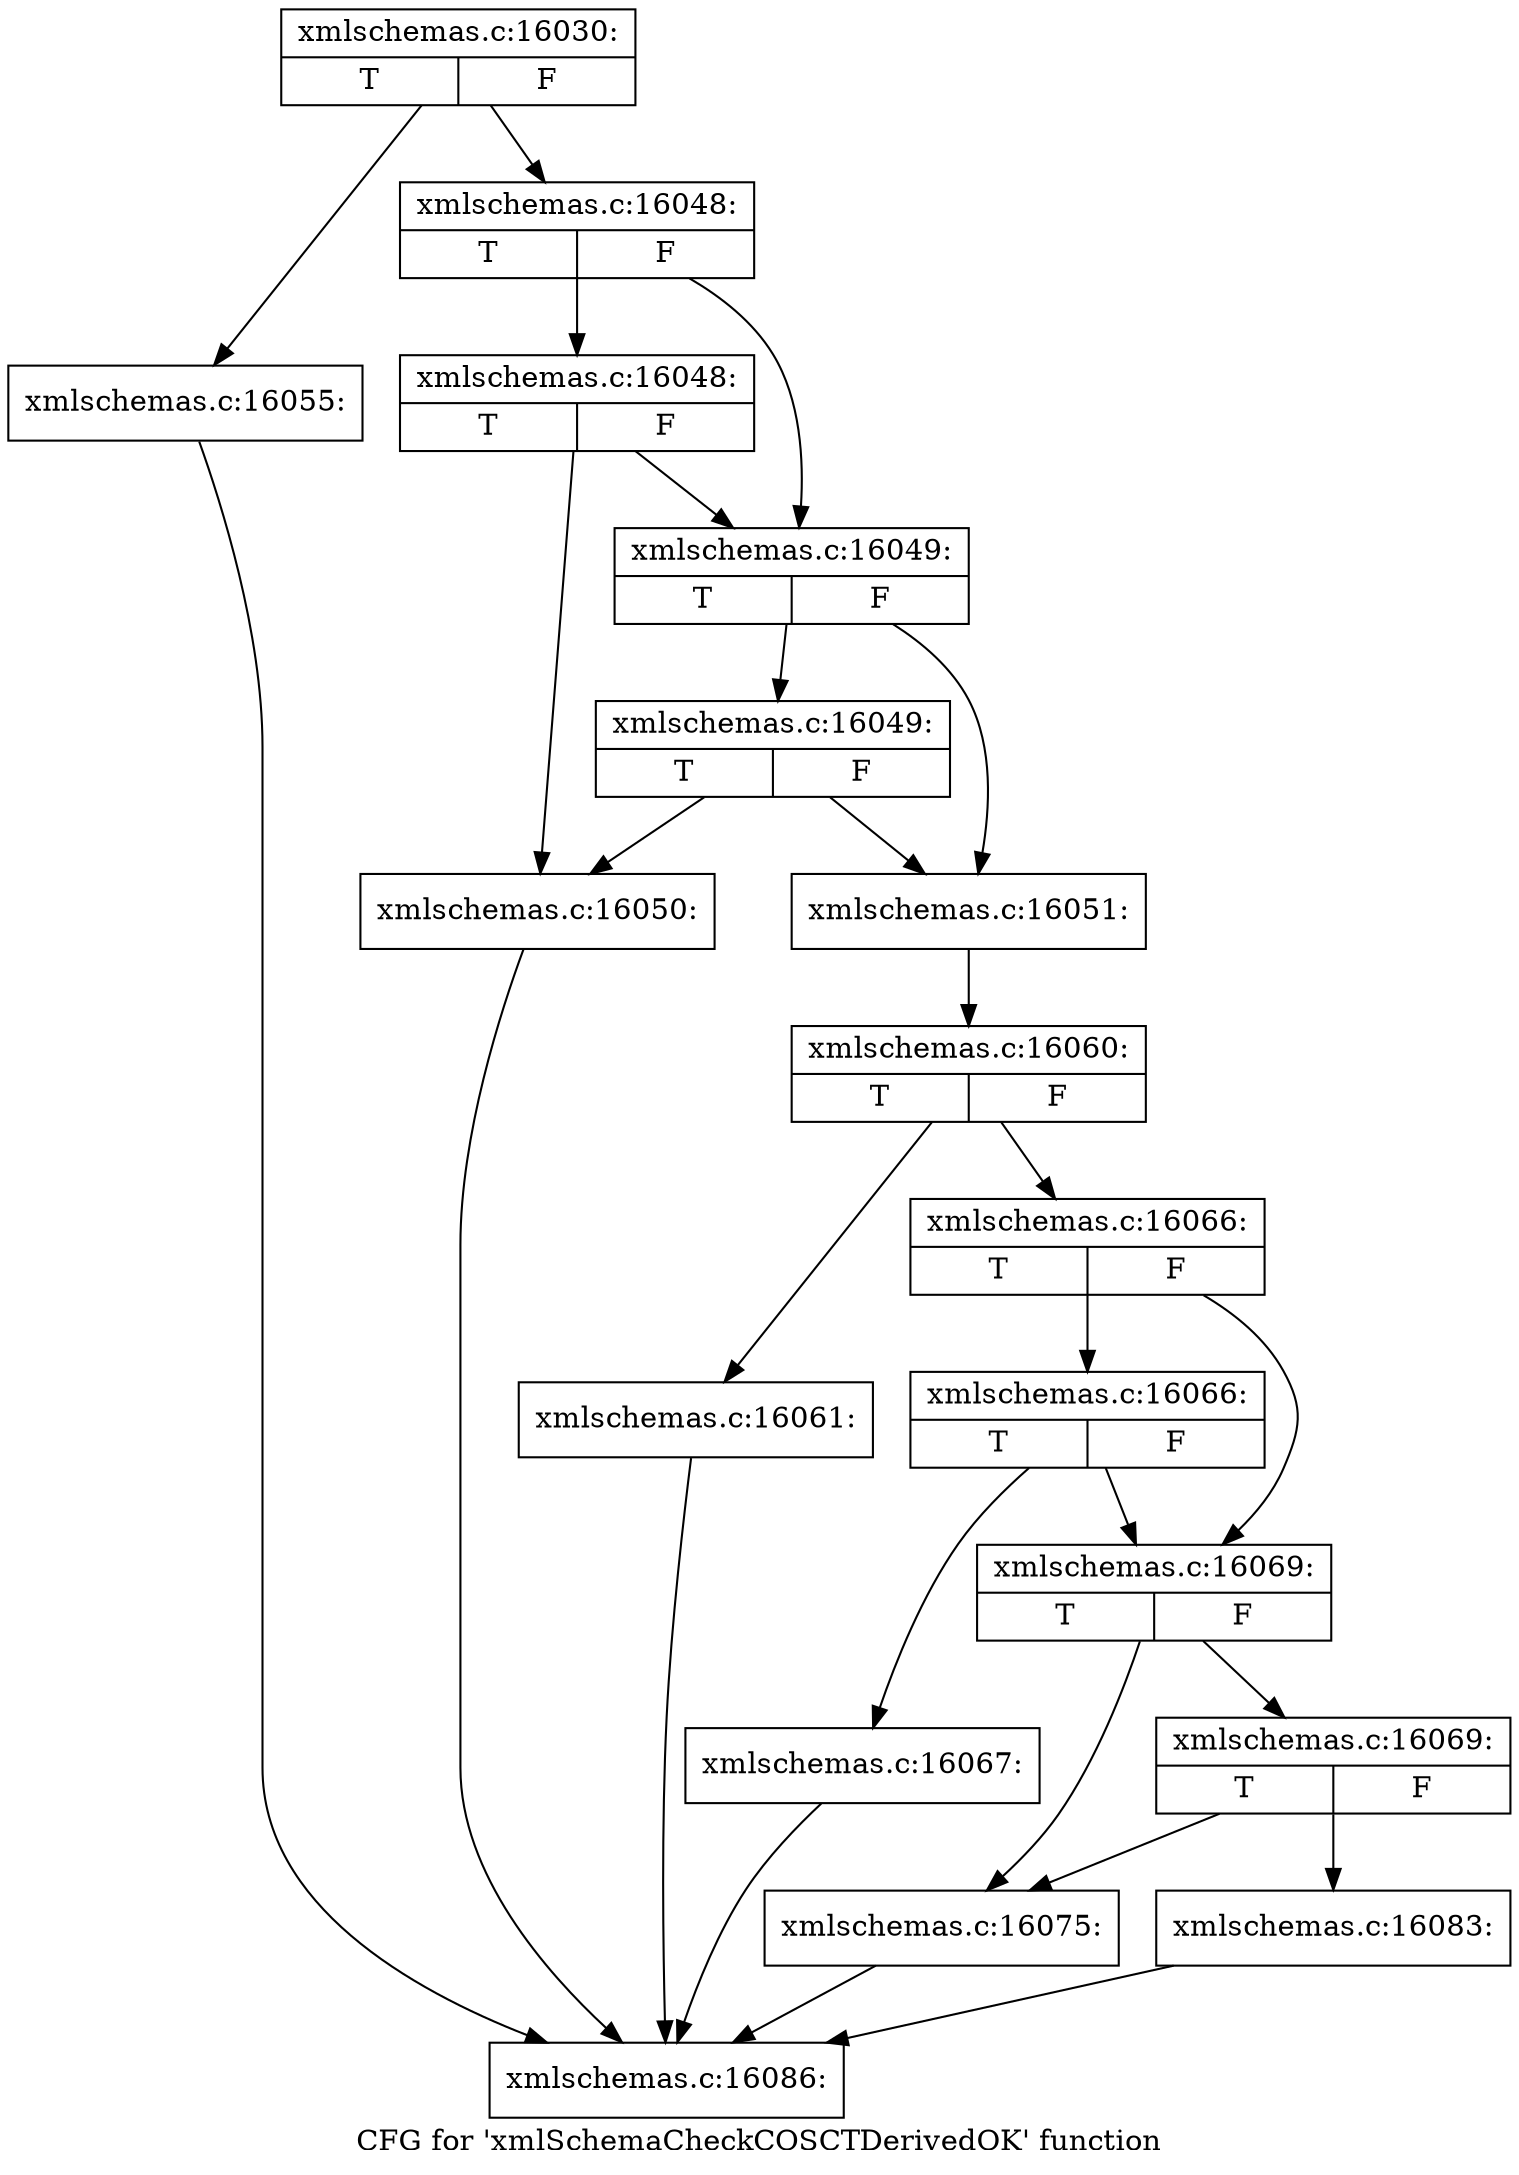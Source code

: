 digraph "CFG for 'xmlSchemaCheckCOSCTDerivedOK' function" {
	label="CFG for 'xmlSchemaCheckCOSCTDerivedOK' function";

	Node0x531c9b0 [shape=record,label="{xmlschemas.c:16030:|{<s0>T|<s1>F}}"];
	Node0x531c9b0 -> Node0x531fbc0;
	Node0x531c9b0 -> Node0x4521b60;
	Node0x4521b60 [shape=record,label="{xmlschemas.c:16048:|{<s0>T|<s1>F}}"];
	Node0x4521b60 -> Node0x531ff40;
	Node0x4521b60 -> Node0x531fef0;
	Node0x531ff40 [shape=record,label="{xmlschemas.c:16048:|{<s0>T|<s1>F}}"];
	Node0x531ff40 -> Node0x531fb70;
	Node0x531ff40 -> Node0x531fef0;
	Node0x531fef0 [shape=record,label="{xmlschemas.c:16049:|{<s0>T|<s1>F}}"];
	Node0x531fef0 -> Node0x5320470;
	Node0x531fef0 -> Node0x531fea0;
	Node0x5320470 [shape=record,label="{xmlschemas.c:16049:|{<s0>T|<s1>F}}"];
	Node0x5320470 -> Node0x531fb70;
	Node0x5320470 -> Node0x531fea0;
	Node0x531fb70 [shape=record,label="{xmlschemas.c:16050:}"];
	Node0x531fb70 -> Node0x4584fc0;
	Node0x531fea0 [shape=record,label="{xmlschemas.c:16051:}"];
	Node0x531fea0 -> Node0x531f890;
	Node0x531fbc0 [shape=record,label="{xmlschemas.c:16055:}"];
	Node0x531fbc0 -> Node0x4584fc0;
	Node0x531f890 [shape=record,label="{xmlschemas.c:16060:|{<s0>T|<s1>F}}"];
	Node0x531f890 -> Node0x5320f20;
	Node0x531f890 -> Node0x5320f70;
	Node0x5320f20 [shape=record,label="{xmlschemas.c:16061:}"];
	Node0x5320f20 -> Node0x4584fc0;
	Node0x5320f70 [shape=record,label="{xmlschemas.c:16066:|{<s0>T|<s1>F}}"];
	Node0x5320f70 -> Node0x5321250;
	Node0x5320f70 -> Node0x5321200;
	Node0x5321250 [shape=record,label="{xmlschemas.c:16066:|{<s0>T|<s1>F}}"];
	Node0x5321250 -> Node0x53211b0;
	Node0x5321250 -> Node0x5321200;
	Node0x53211b0 [shape=record,label="{xmlschemas.c:16067:}"];
	Node0x53211b0 -> Node0x4584fc0;
	Node0x5321200 [shape=record,label="{xmlschemas.c:16069:|{<s0>T|<s1>F}}"];
	Node0x5321200 -> Node0x5321bc0;
	Node0x5321200 -> Node0x5321cb0;
	Node0x5321cb0 [shape=record,label="{xmlschemas.c:16069:|{<s0>T|<s1>F}}"];
	Node0x5321cb0 -> Node0x5321bc0;
	Node0x5321cb0 -> Node0x5321c60;
	Node0x5321bc0 [shape=record,label="{xmlschemas.c:16075:}"];
	Node0x5321bc0 -> Node0x4584fc0;
	Node0x5321c60 [shape=record,label="{xmlschemas.c:16083:}"];
	Node0x5321c60 -> Node0x4584fc0;
	Node0x4584fc0 [shape=record,label="{xmlschemas.c:16086:}"];
}
